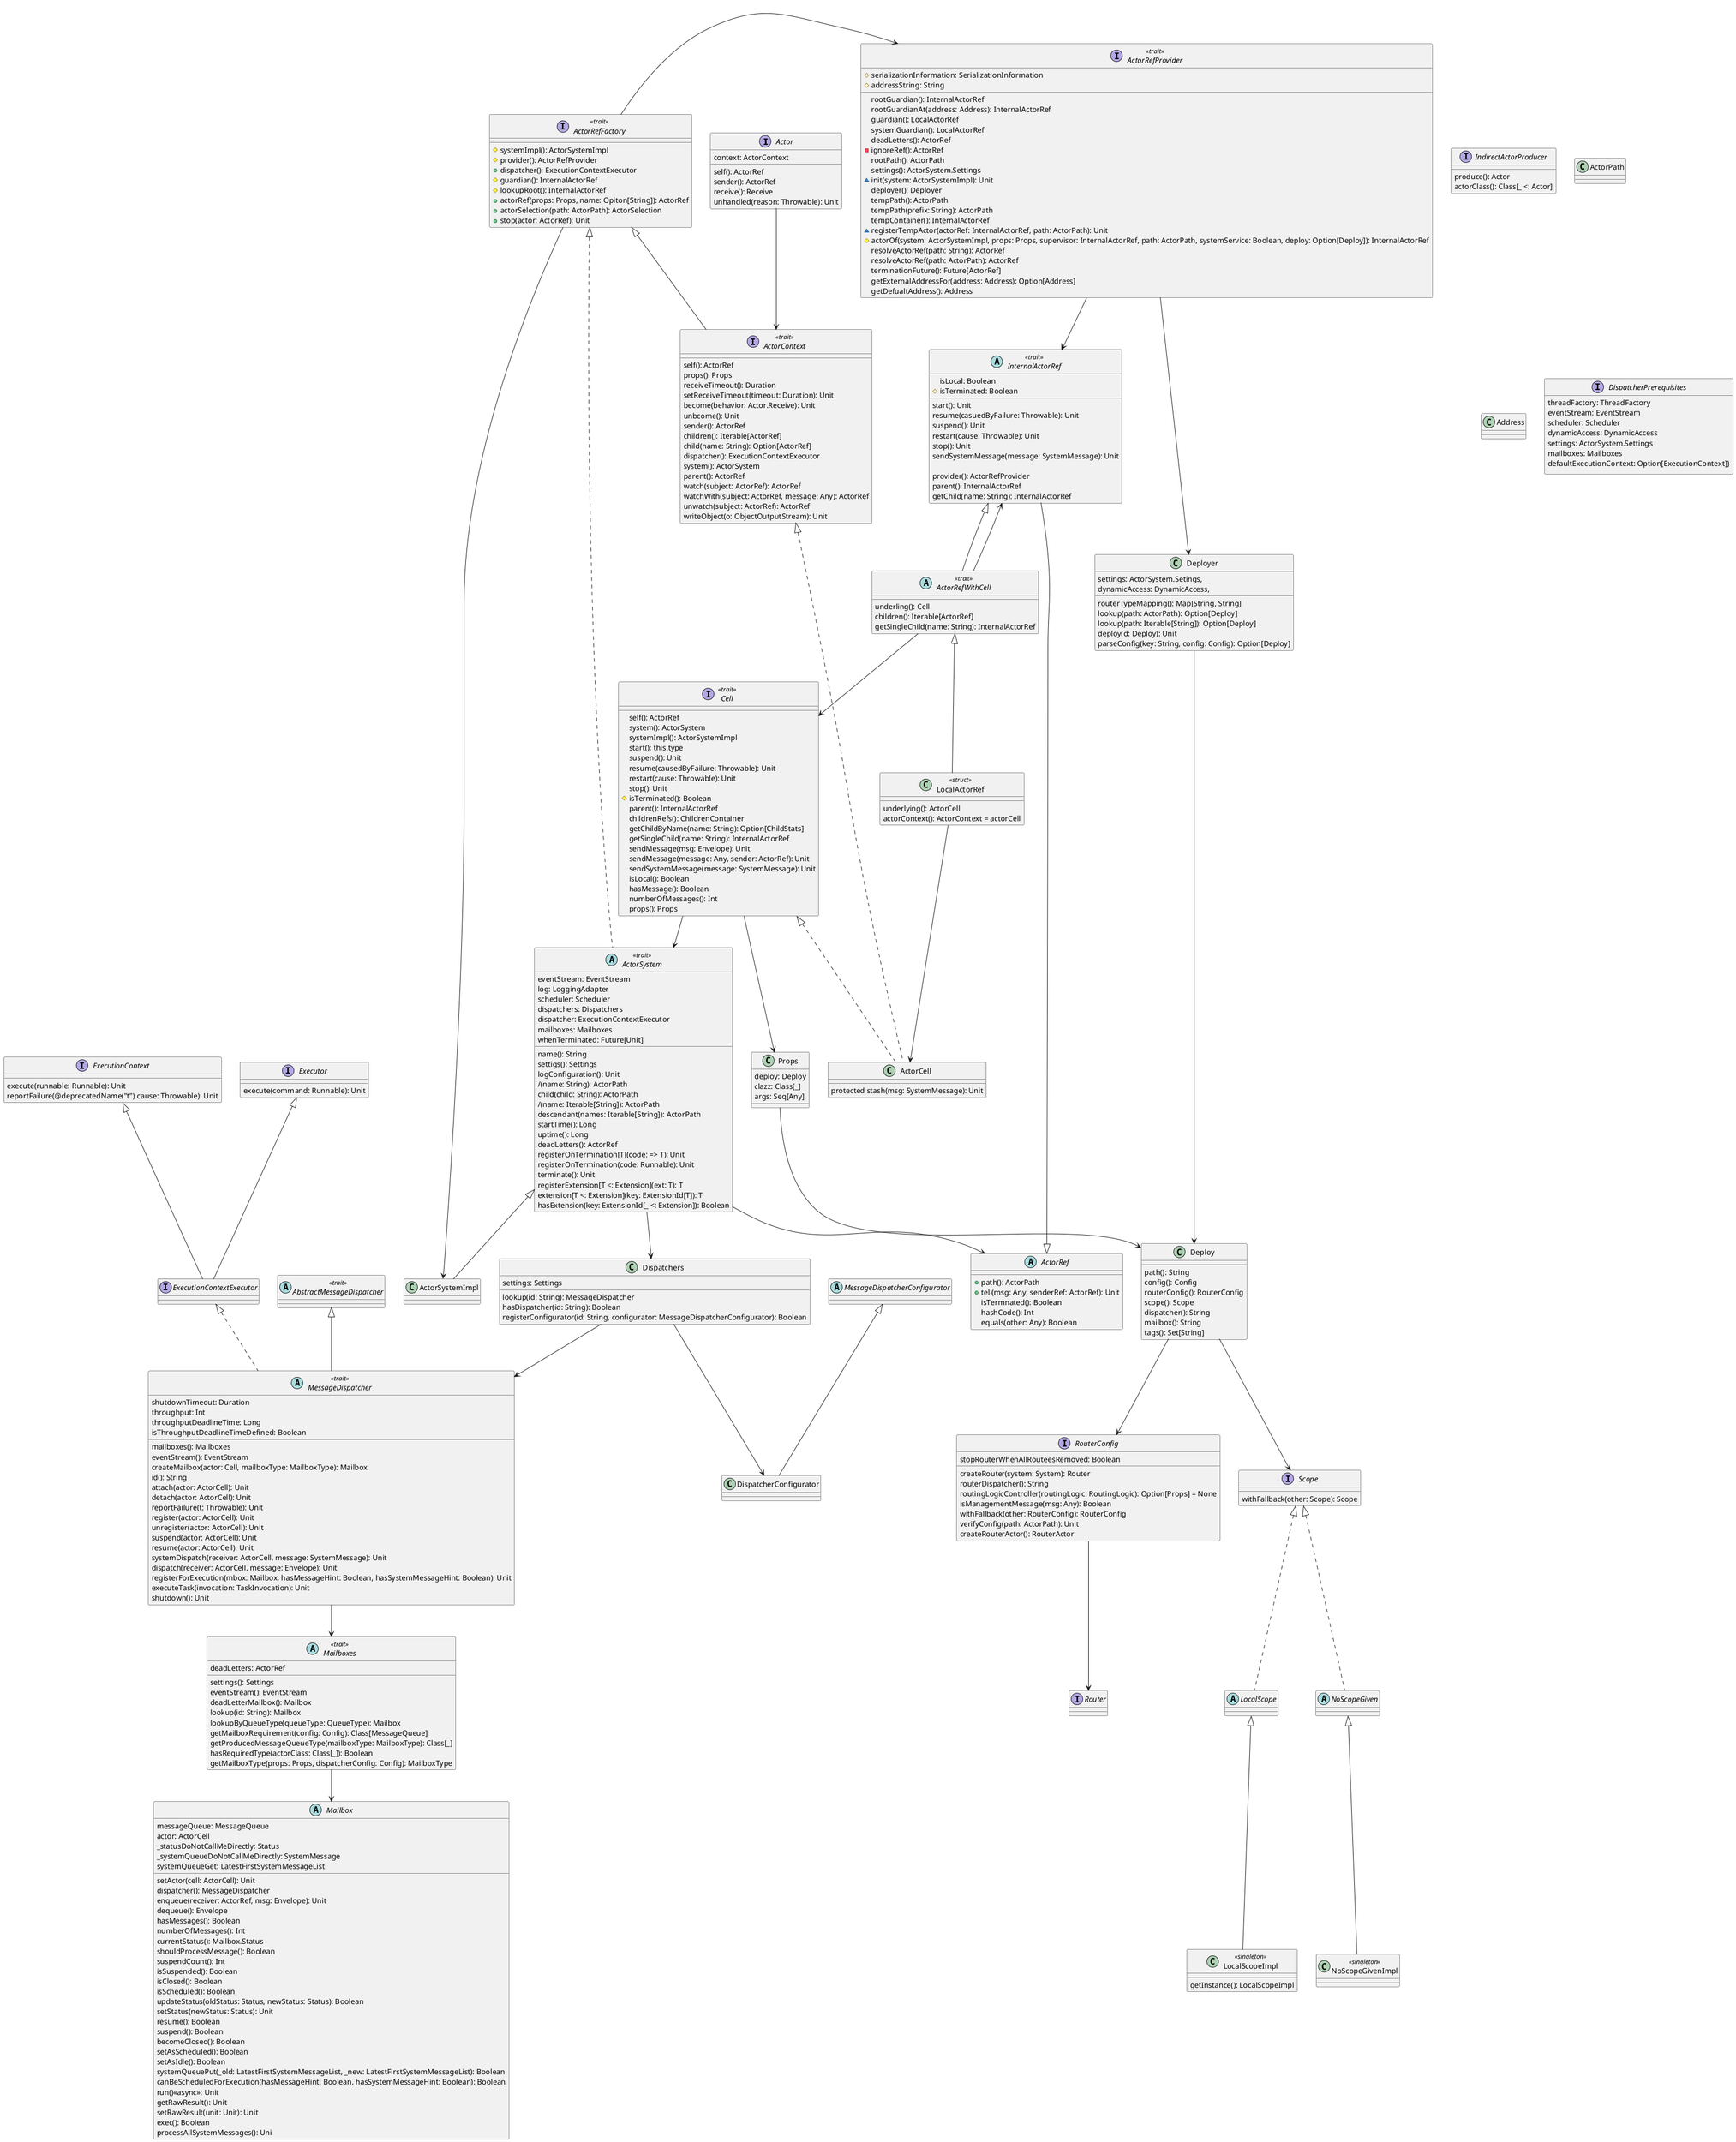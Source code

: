 /'
-			private
#			protected
~			package private
+			public
'/
@startuml
interface Actor {
    context: ActorContext
    self(): ActorRef
    sender(): ActorRef
    receive(): Receive
    unhandled(reason: Throwable): Unit
}

Actor --> ActorContext

interface Router {
}

interface RouterConfig {
    createRouter(system: System): Router
    routerDispatcher(): String
    routingLogicController(routingLogic: RoutingLogic): Option[Props] = None
    isManagementMessage(msg: Any): Boolean
    stopRouterWhenAllRouteesRemoved: Boolean
    withFallback(other: RouterConfig): RouterConfig
    verifyConfig(path: ActorPath): Unit
    createRouterActor(): RouterActor
}

interface IndirectActorProducer {
  produce(): Actor
  actorClass(): Class[_ <: Actor]
}

class Deploy {
    path(): String
    config(): Config
    routerConfig(): RouterConfig
    scope(): Scope
    dispatcher(): String
    mailbox(): String
    tags(): Set[String]
}

class Deployer {
    settings: ActorSystem.Setings,
    dynamicAccess: DynamicAccess,
    routerTypeMapping(): Map[String, String]
    lookup(path: ActorPath): Option[Deploy]
    lookup(path: Iterable[String]): Option[Deploy]
    deploy(d: Deploy): Unit
    parseConfig(key: String, config: Config): Option[Deploy]
}

Deployer --> Deploy

interface Scope {
    withFallback(other: Scope): Scope
}
abstract class LocalScope implements Scope { }
class LocalScopeImpl<<singleton>> extends LocalScope {
    getInstance(): LocalScopeImpl
}
abstract class NoScopeGiven implements Scope { }
class NoScopeGivenImpl<<singleton>> extends NoScopeGiven { }

class Props {
    deploy: Deploy
    clazz: Class[_]
    args: Seq[Any]
}

Props --> Deploy
Deploy --> Scope
Deploy --> RouterConfig
RouterConfig --> Router

interface Cell<<trait>> {
    self(): ActorRef
    system(): ActorSystem
    systemImpl(): ActorSystemImpl
    start(): this.type
    suspend(): Unit
    resume(causedByFailure: Throwable): Unit
    restart(cause: Throwable): Unit
    stop(): Unit
    #isTerminated(): Boolean
    parent(): InternalActorRef
    childrenRefs(): ChildrenContainer
    getChildByName(name: String): Option[ChildStats]
    getSingleChild(name: String): InternalActorRef
    sendMessage(msg: Envelope): Unit
    sendMessage(message: Any, sender: ActorRef): Unit
    sendSystemMessage(message: SystemMessage): Unit
    isLocal(): Boolean
    hasMessage(): Boolean
    numberOfMessages(): Int
    props(): Props
}

Cell --> ActorSystem
Cell --> Props

class ActorCell implements ActorContext, Cell {
   protected stash(msg: SystemMessage): Unit
}
class ActorPath {}
class Address {}

abstract class ActorRef {
    +path(): ActorPath
    +tell(msg: Any, senderRef: ActorRef): Unit
    isTermnated(): Boolean
    hashCode(): Int
    equals(other: Any): Boolean
}

interface ActorRefFactory<<trait>> {
    #systemImpl(): ActorSystemImpl
    #provider(): ActorRefProvider
    +dispatcher(): ExecutionContextExecutor
    #guardian(): InternalActorRef
    #lookupRoot(): InternalActorRef
    +actorRef(props: Props, name: Opiton[String]): ActorRef
    +actorSelection(path: ActorPath): ActorSelection
    +stop(actor: ActorRef): Unit
}

interface ActorRefProvider<<trait>> {
    rootGuardian(): InternalActorRef
    rootGuardianAt(address: Address): InternalActorRef
    guardian(): LocalActorRef
    systemGuardian(): LocalActorRef
    deadLetters(): ActorRef
    -ignoreRef(): ActorRef
    rootPath(): ActorPath
    settings(): ActorSystem.Settings
    ~init(system: ActorSystemImpl): Unit
    deployer(): Deployer
    tempPath(): ActorPath
    tempPath(prefix: String): ActorPath
    tempContainer(): InternalActorRef
    ~registerTempActor(actorRef: InternalActorRef, path: ActorPath): Unit
    #actorOf(system: ActorSystemImpl, props: Props, supervisor: InternalActorRef, path: ActorPath, systemService: Boolean, deploy: Option[Deploy]): InternalActorRef
    resolveActorRef(path: String): ActorRef
    resolveActorRef(path: ActorPath): ActorRef
    terminationFuture(): Future[ActorRef]
    getExternalAddressFor(address: Address): Option[Address]
    getDefualtAddress(): Address
    #serializationInformation: SerializationInformation
    #addressString: String
}

ActorRefProvider --> Deployer
ActorRefProvider --> InternalActorRef


interface ActorContext<<trait>> extends ActorRefFactory {
    self(): ActorRef
    props(): Props
    receiveTimeout(): Duration
    setReceiveTimeout(timeout: Duration): Unit
    become(behavior: Actor.Receive): Unit
    unbcome(): Unit
    sender(): ActorRef
    children(): Iterable[ActorRef]
    child(name: String): Option[ActorRef]
    dispatcher(): ExecutionContextExecutor
    system(): ActorSystem
    parent(): ActorRef
    watch(subject: ActorRef): ActorRef
    watchWith(subject: ActorRef, message: Any): ActorRef
    unwatch(subject: ActorRef): ActorRef
    writeObject(o: ObjectOutputStream): Unit
}
abstract class ActorSystem<<trait>> implements ActorRefFactory {
    name(): String
    settigs(): Settings
    logConfiguration(): Unit
    /(name: String): ActorPath
    child(child: String): ActorPath
    /(name: Iterable[String]): ActorPath
    descendant(names: Iterable[String]): ActorPath
    startTime(): Long
    uptime(): Long
    eventStream: EventStream
    log: LoggingAdapter
    deadLetters(): ActorRef
    scheduler: Scheduler
    dispatchers: Dispatchers
    dispatcher: ExecutionContextExecutor
    mailboxes: Mailboxes
    registerOnTermination[T](code: => T): Unit
    registerOnTermination(code: Runnable): Unit
    terminate(): Unit
    whenTerminated: Future[Unit]
    registerExtension[T <: Extension](ext: T): T
    extension[T <: Extension](key: ExtensionId[T]): T
    hasExtension(key: ExtensionId[_ <: Extension]): Boolean
}

class Dispatchers {
    settings: Settings
    lookup(id: String): MessageDispatcher
    hasDispatcher(id: String): Boolean
    registerConfigurator(id: String, configurator: MessageDispatcherConfigurator): Boolean
}

Dispatchers --> MessageDispatcher
Dispatchers --> DispatcherConfigurator

class DispatcherConfigurator extends MessageDispatcherConfigurator {
}

abstract class MessageDispatcherConfigurator {}

interface DispatcherPrerequisites {
  threadFactory: ThreadFactory
  eventStream: EventStream
  scheduler: Scheduler
  dynamicAccess: DynamicAccess
  settings: ActorSystem.Settings
  mailboxes: Mailboxes
  defaultExecutionContext: Option[ExecutionContext]}
}


ActorSystem --> ActorRef
ActorSystem --> Dispatchers

class ActorSystemImpl extends ActorSystem {}

abstract class InternalActorRef<<trait>> extends ActorRef {
    start(): Unit
    resume(casuedByFailure: Throwable): Unit
    suspend(): Unit
    restart(cause: Throwable): Unit
    stop(): Unit
    sendSystemMessage(message: SystemMessage): Unit

    provider(): ActorRefProvider
    parent(): InternalActorRef
    getChild(name: String): InternalActorRef

    isLocal: Boolean
    #isTerminated: Boolean
}
abstract class ActorRefWithCell<<trait>> extends InternalActorRef {
    underling(): Cell
    children(): Iterable[ActorRef]
    getSingleChild(name: String): InternalActorRef
}
ActorRefWithCell --> Cell
ActorRefWithCell --> InternalActorRef

class LocalActorRef<<struct>> extends ActorRefWithCell {
    underlying(): ActorCell
    actorContext(): ActorContext = actorCell    
}
LocalActorRef --> ActorCell
abstract class AbstractMessageDispatcher<<trait>> {

}
interface ExecutionContext {
  execute(runnable: Runnable): Unit
  reportFailure(@deprecatedName("t") cause: Throwable): Unit
}
interface Executor {
    execute(command: Runnable): Unit
}
interface ExecutionContextExecutor extends ExecutionContext, Executor

abstract class MessageDispatcher<<trait>> extends AbstractMessageDispatcher implements ExecutionContextExecutor {
    mailboxes(): Mailboxes
    eventStream(): EventStream
    createMailbox(actor: Cell, mailboxType: MailboxType): Mailbox
    id(): String
    attach(actor: ActorCell): Unit
    detach(actor: ActorCell): Unit
    reportFailure(t: Throwable): Unit
    register(actor: ActorCell): Unit
    unregister(actor: ActorCell): Unit
    shutdownTimeout: Duration
    suspend(actor: ActorCell): Unit
    resume(actor: ActorCell): Unit
    systemDispatch(receiver: ActorCell, message: SystemMessage): Unit
    dispatch(receiver: ActorCell, message: Envelope): Unit
    registerForExecution(mbox: Mailbox, hasMessageHint: Boolean, hasSystemMessageHint: Boolean): Unit
    throughput: Int
    throughputDeadlineTime: Long
    isThroughputDeadlineTimeDefined: Boolean
    executeTask(invocation: TaskInvocation): Unit
    shutdown(): Unit
}

MessageDispatcher --> Mailboxes

abstract class Mailbox {
    messageQueue: MessageQueue
    actor: ActorCell
    setActor(cell: ActorCell): Unit
    dispatcher(): MessageDispatcher
    enqueue(receiver: ActorRef, msg: Envelope): Unit
    dequeue(): Envelope
    hasMessages(): Boolean
    numberOfMessages(): Int
    _statusDoNotCallMeDirectly: Status
    _systemQueueDoNotCallMeDirectly: SystemMessage
    currentStatus(): Mailbox.Status
    shouldProcessMessage(): Boolean
    suspendCount(): Int
    isSuspended(): Boolean
    isClosed(): Boolean
    isScheduled(): Boolean
    updateStatus(oldStatus: Status, newStatus: Status): Boolean
    setStatus(newStatus: Status): Unit
    resume(): Boolean
    suspend(): Boolean
    becomeClosed(): Boolean
    setAsScheduled(): Boolean
    setAsIdle(): Boolean
    systemQueueGet: LatestFirstSystemMessageList
    systemQueuePut(_old: LatestFirstSystemMessageList, _new: LatestFirstSystemMessageList): Boolean
    canBeScheduledForExecution(hasMessageHint: Boolean, hasSystemMessageHint: Boolean): Boolean
    run()<<async>>: Unit
    getRawResult(): Unit
    setRawResult(unit: Unit): Unit
    exec(): Boolean
    processAllSystemMessages(): Uni

}

abstract class Mailboxes<<trait>> {
    settings(): Settings
    eventStream(): EventStream
    deadLetters: ActorRef
    deadLetterMailbox(): Mailbox
    lookup(id: String): Mailbox
    lookupByQueueType(queueType: QueueType): Mailbox
    getMailboxRequirement(config: Config): Class[MessageQueue]
    getProducedMessageQueueType(mailboxType: MailboxType): Class[_]
    hasRequiredType(actorClass: Class[_]): Boolean
    getMailboxType(props: Props, dispatcherConfig: Config): MailboxType
}

Mailboxes --> Mailbox


ActorRefFactory -> ActorRefProvider
ActorRefFactory -> ActorSystemImpl

@enduml